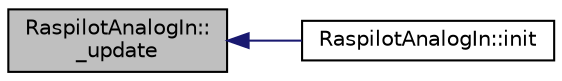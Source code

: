 digraph "RaspilotAnalogIn::_update"
{
 // INTERACTIVE_SVG=YES
  edge [fontname="Helvetica",fontsize="10",labelfontname="Helvetica",labelfontsize="10"];
  node [fontname="Helvetica",fontsize="10",shape=record];
  rankdir="LR";
  Node1 [label="RaspilotAnalogIn::\l_update",height=0.2,width=0.4,color="black", fillcolor="grey75", style="filled", fontcolor="black"];
  Node1 -> Node2 [dir="back",color="midnightblue",fontsize="10",style="solid",fontname="Helvetica"];
  Node2 [label="RaspilotAnalogIn::init",height=0.2,width=0.4,color="black", fillcolor="white", style="filled",URL="$classRaspilotAnalogIn.html#a23676f07a43b6862908a2aabb6b3c908"];
}
